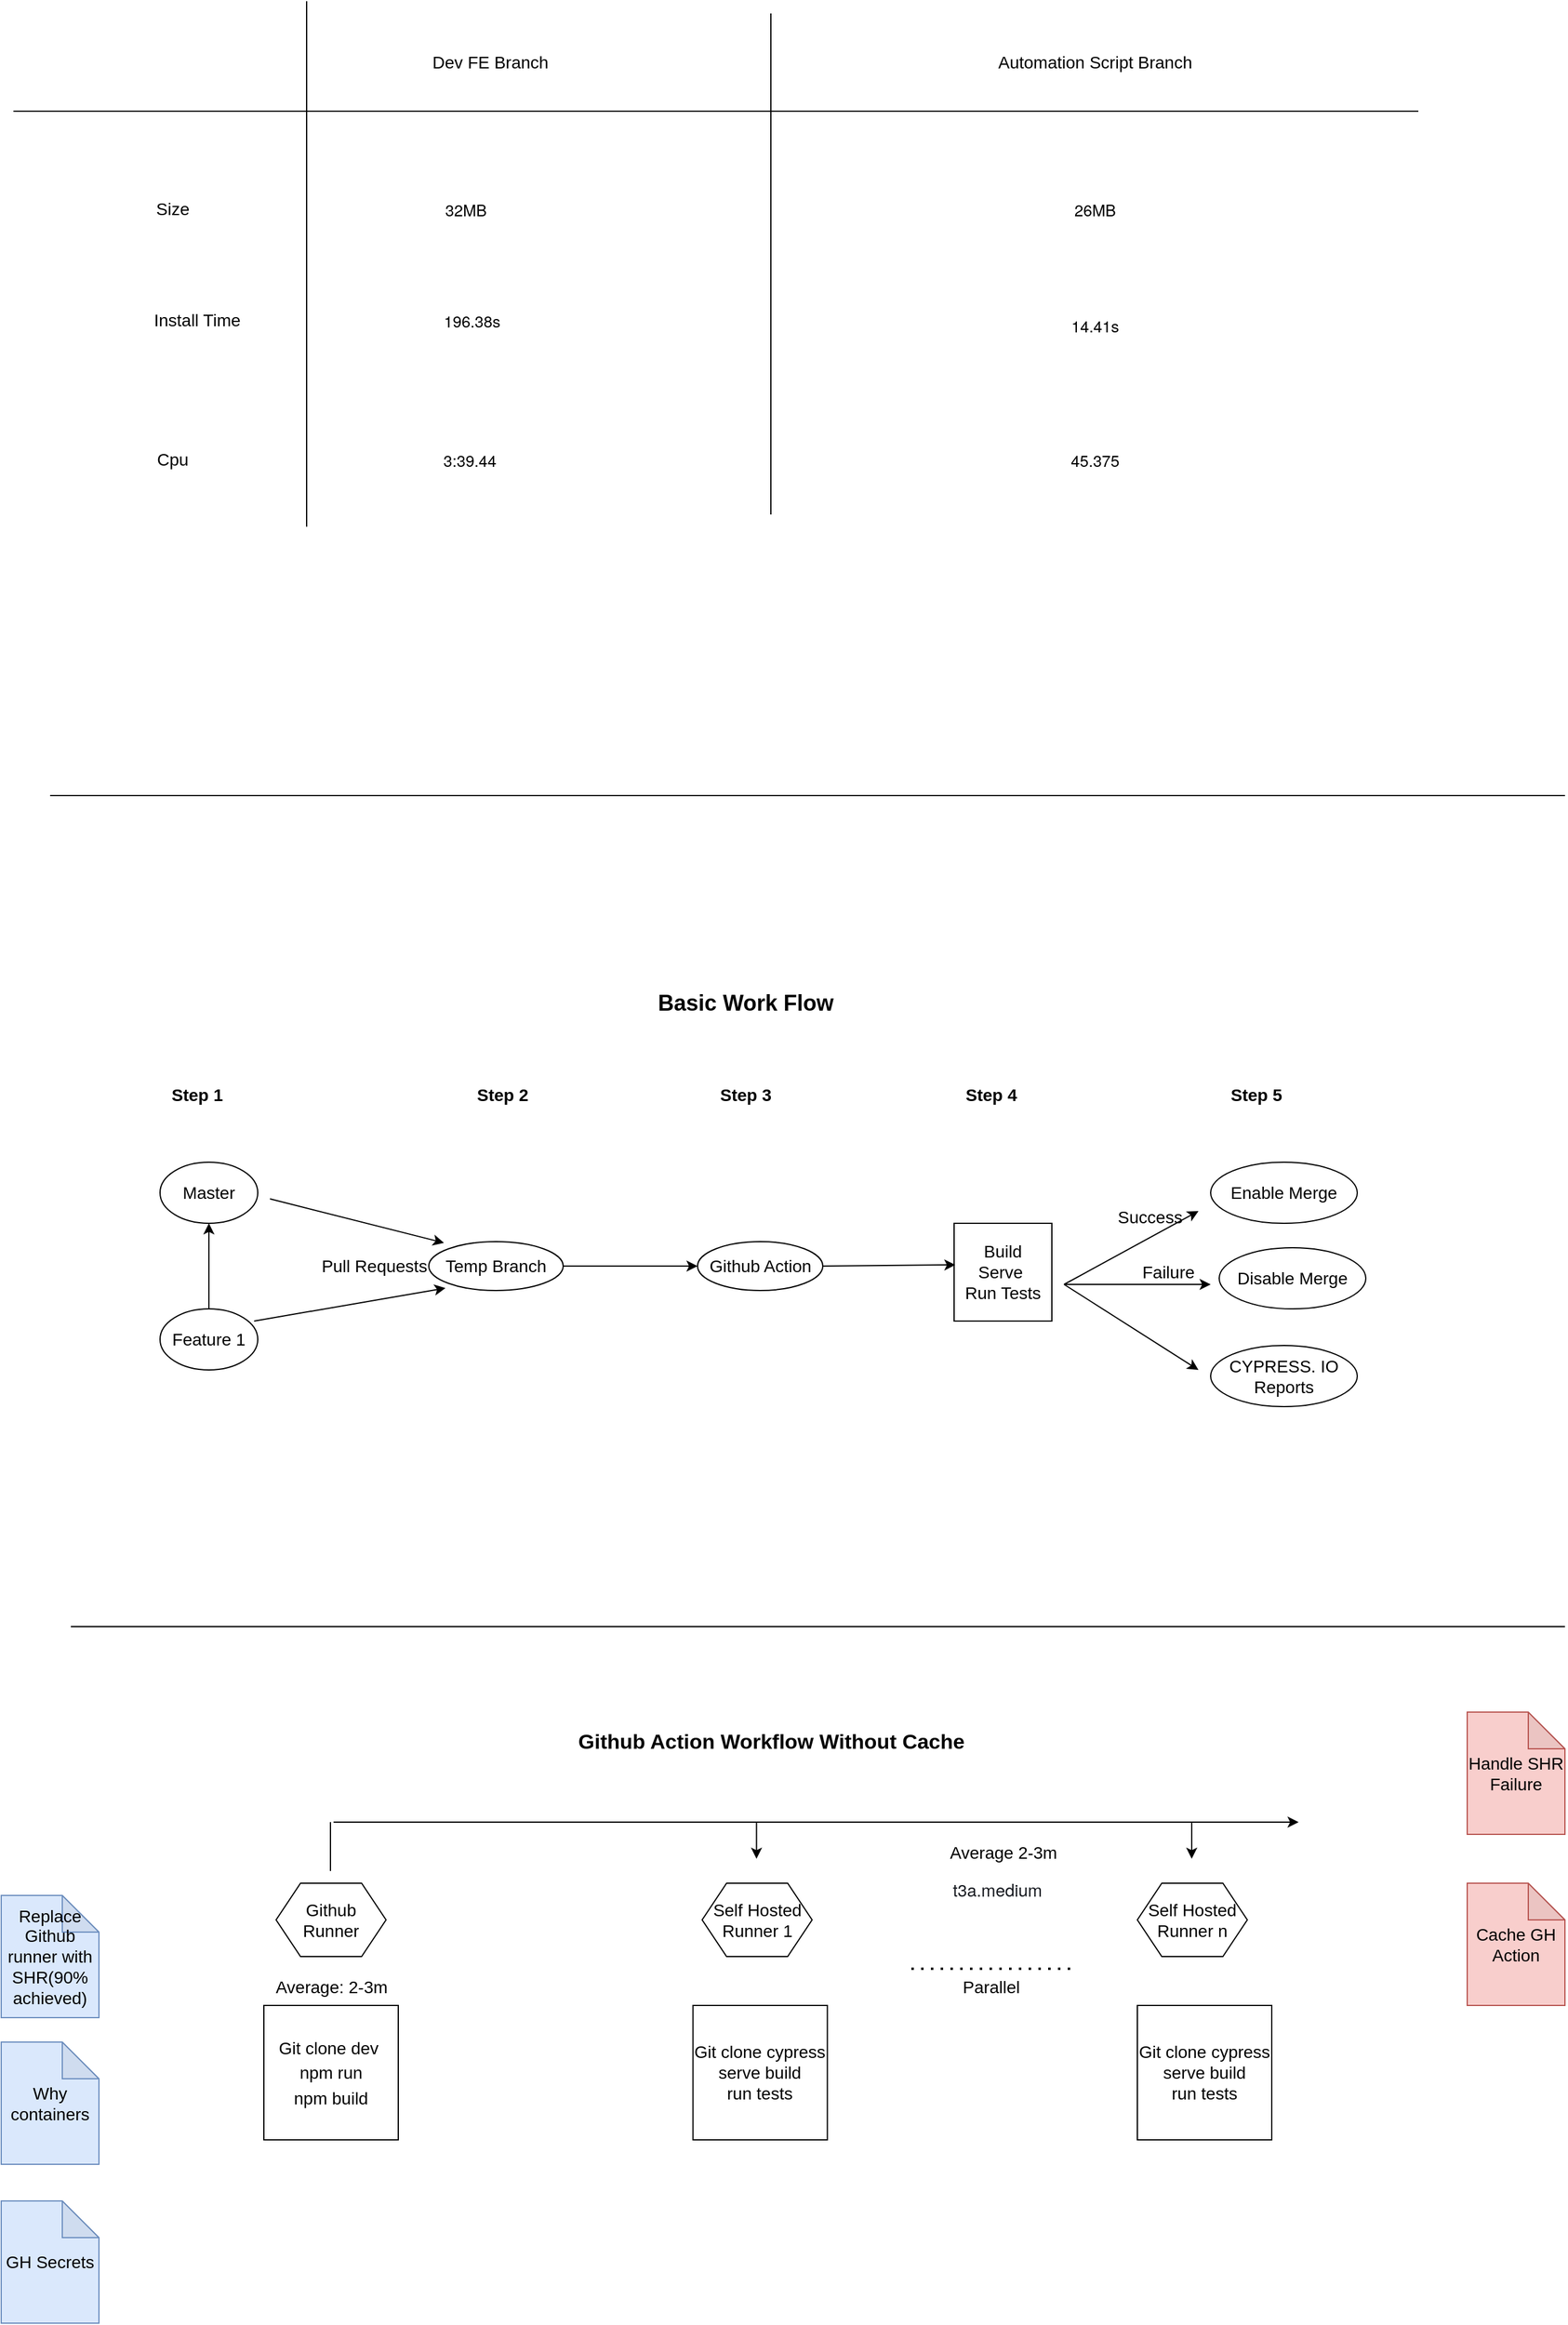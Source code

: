 <mxfile version="20.2.2" type="github">
  <diagram id="m_Tflh8Ao2f0RdNVzHtR" name="Page-1">
    <mxGraphModel dx="2125" dy="1946" grid="1" gridSize="10" guides="1" tooltips="1" connect="1" arrows="1" fold="1" page="1" pageScale="1" pageWidth="827" pageHeight="1169" math="0" shadow="0">
      <root>
        <mxCell id="0" />
        <mxCell id="1" parent="0" />
        <mxCell id="d8Yk6zLjKmQkGUQ2YJQ4-2" value="Master" style="ellipse;whiteSpace=wrap;html=1;strokeWidth=1;fontSize=14;" parent="1" vertex="1">
          <mxGeometry x="-160" y="90" width="80" height="50" as="geometry" />
        </mxCell>
        <mxCell id="d8Yk6zLjKmQkGUQ2YJQ4-84" value="Feature 1" style="ellipse;whiteSpace=wrap;html=1;strokeWidth=1;fontSize=14;" parent="1" vertex="1">
          <mxGeometry x="-160" y="210" width="80" height="50" as="geometry" />
        </mxCell>
        <mxCell id="d8Yk6zLjKmQkGUQ2YJQ4-85" value="" style="endArrow=classic;html=1;rounded=0;entryX=0.5;entryY=1;entryDx=0;entryDy=0;exitX=0.5;exitY=0;exitDx=0;exitDy=0;strokeWidth=1;fontSize=14;" parent="1" source="d8Yk6zLjKmQkGUQ2YJQ4-84" target="d8Yk6zLjKmQkGUQ2YJQ4-2" edge="1">
          <mxGeometry width="50" height="50" relative="1" as="geometry">
            <mxPoint x="40" y="210" as="sourcePoint" />
            <mxPoint x="90" y="160" as="targetPoint" />
          </mxGeometry>
        </mxCell>
        <mxCell id="Vlq9NfbKC4oqX-0nVFV_-2" value="Temp Branch" style="ellipse;whiteSpace=wrap;html=1;strokeWidth=1;fontSize=14;" parent="1" vertex="1">
          <mxGeometry x="60" y="155" width="110" height="40" as="geometry" />
        </mxCell>
        <mxCell id="Vlq9NfbKC4oqX-0nVFV_-8" value="" style="endArrow=classic;html=1;rounded=0;exitX=0.963;exitY=0.2;exitDx=0;exitDy=0;exitPerimeter=0;strokeWidth=1;fontSize=14;entryX=1.033;entryY=1.1;entryDx=0;entryDy=0;entryPerimeter=0;" parent="1" source="d8Yk6zLjKmQkGUQ2YJQ4-84" target="Vlq9NfbKC4oqX-0nVFV_-34" edge="1">
          <mxGeometry width="50" height="50" relative="1" as="geometry">
            <mxPoint x="100" y="250" as="sourcePoint" />
            <mxPoint x="150" y="200" as="targetPoint" />
          </mxGeometry>
        </mxCell>
        <mxCell id="Vlq9NfbKC4oqX-0nVFV_-9" value="" style="endArrow=classic;html=1;rounded=0;strokeWidth=1;fontSize=14;entryX=1.022;entryY=-0.133;entryDx=0;entryDy=0;entryPerimeter=0;" parent="1" target="Vlq9NfbKC4oqX-0nVFV_-34" edge="1">
          <mxGeometry width="50" height="50" relative="1" as="geometry">
            <mxPoint x="-70" y="120" as="sourcePoint" />
            <mxPoint x="70" y="160" as="targetPoint" />
          </mxGeometry>
        </mxCell>
        <mxCell id="Vlq9NfbKC4oqX-0nVFV_-11" value="Step 1" style="text;html=1;align=center;verticalAlign=middle;resizable=0;points=[];autosize=1;strokeColor=none;fillColor=none;strokeWidth=1;fontSize=14;fontStyle=1" parent="1" vertex="1">
          <mxGeometry x="-165" y="20" width="70" height="30" as="geometry" />
        </mxCell>
        <mxCell id="Vlq9NfbKC4oqX-0nVFV_-12" value="Step 2" style="text;html=1;align=center;verticalAlign=middle;resizable=0;points=[];autosize=1;strokeColor=none;fillColor=none;strokeWidth=1;fontSize=14;fontStyle=1" parent="1" vertex="1">
          <mxGeometry x="85" y="20" width="70" height="30" as="geometry" />
        </mxCell>
        <mxCell id="Vlq9NfbKC4oqX-0nVFV_-13" value="Step 3" style="text;html=1;align=center;verticalAlign=middle;resizable=0;points=[];autosize=1;strokeColor=none;fillColor=none;strokeWidth=1;fontSize=14;fontStyle=1" parent="1" vertex="1">
          <mxGeometry x="283.75" y="20" width="70" height="30" as="geometry" />
        </mxCell>
        <mxCell id="Vlq9NfbKC4oqX-0nVFV_-14" value="Github Action" style="ellipse;whiteSpace=wrap;html=1;strokeWidth=1;fontSize=14;" parent="1" vertex="1">
          <mxGeometry x="280" y="155" width="102.5" height="40" as="geometry" />
        </mxCell>
        <mxCell id="Vlq9NfbKC4oqX-0nVFV_-15" value="Step 4" style="text;html=1;align=center;verticalAlign=middle;resizable=0;points=[];autosize=1;strokeColor=none;fillColor=none;strokeWidth=1;fontSize=14;fontStyle=1" parent="1" vertex="1">
          <mxGeometry x="485" y="20" width="70" height="30" as="geometry" />
        </mxCell>
        <mxCell id="Vlq9NfbKC4oqX-0nVFV_-17" value="Build&lt;br style=&quot;font-size: 14px;&quot;&gt;Serve&amp;nbsp;&lt;br style=&quot;font-size: 14px;&quot;&gt;Run Tests" style="whiteSpace=wrap;html=1;aspect=fixed;strokeWidth=1;fontSize=14;" parent="1" vertex="1">
          <mxGeometry x="490" y="140" width="80" height="80" as="geometry" />
        </mxCell>
        <mxCell id="Vlq9NfbKC4oqX-0nVFV_-18" value="" style="endArrow=classic;html=1;rounded=0;exitX=1;exitY=0.5;exitDx=0;exitDy=0;strokeWidth=1;fontSize=14;entryX=0;entryY=0.5;entryDx=0;entryDy=0;" parent="1" source="Vlq9NfbKC4oqX-0nVFV_-2" target="Vlq9NfbKC4oqX-0nVFV_-14" edge="1">
          <mxGeometry width="50" height="50" relative="1" as="geometry">
            <mxPoint x="230" y="230" as="sourcePoint" />
            <mxPoint x="280" y="180" as="targetPoint" />
          </mxGeometry>
        </mxCell>
        <mxCell id="Vlq9NfbKC4oqX-0nVFV_-19" value="" style="endArrow=classic;html=1;rounded=0;exitX=1;exitY=0.5;exitDx=0;exitDy=0;strokeWidth=1;fontSize=14;entryX=0.013;entryY=0.425;entryDx=0;entryDy=0;entryPerimeter=0;" parent="1" source="Vlq9NfbKC4oqX-0nVFV_-14" target="Vlq9NfbKC4oqX-0nVFV_-17" edge="1">
          <mxGeometry width="50" height="50" relative="1" as="geometry">
            <mxPoint x="380" y="174.5" as="sourcePoint" />
            <mxPoint x="490" y="180" as="targetPoint" />
          </mxGeometry>
        </mxCell>
        <mxCell id="Vlq9NfbKC4oqX-0nVFV_-20" value="CYPRESS. IO&lt;br style=&quot;font-size: 14px;&quot;&gt;Reports" style="ellipse;whiteSpace=wrap;html=1;strokeWidth=1;fontSize=14;" parent="1" vertex="1">
          <mxGeometry x="700" y="240" width="120" height="50" as="geometry" />
        </mxCell>
        <mxCell id="Vlq9NfbKC4oqX-0nVFV_-21" value="" style="endArrow=classic;html=1;rounded=0;strokeWidth=1;fontSize=14;" parent="1" edge="1">
          <mxGeometry width="50" height="50" relative="1" as="geometry">
            <mxPoint x="580" y="190" as="sourcePoint" />
            <mxPoint x="690" y="260" as="targetPoint" />
          </mxGeometry>
        </mxCell>
        <mxCell id="Vlq9NfbKC4oqX-0nVFV_-25" value="Step 5" style="text;html=1;align=center;verticalAlign=middle;resizable=0;points=[];autosize=1;strokeColor=none;fillColor=none;strokeWidth=1;fontSize=14;fontStyle=1" parent="1" vertex="1">
          <mxGeometry x="702" y="20" width="70" height="30" as="geometry" />
        </mxCell>
        <mxCell id="Vlq9NfbKC4oqX-0nVFV_-26" value="" style="endArrow=classic;html=1;rounded=0;fontSize=14;strokeWidth=1;" parent="1" edge="1">
          <mxGeometry width="50" height="50" relative="1" as="geometry">
            <mxPoint x="580" y="190" as="sourcePoint" />
            <mxPoint x="690" y="130" as="targetPoint" />
          </mxGeometry>
        </mxCell>
        <mxCell id="Vlq9NfbKC4oqX-0nVFV_-27" value="" style="endArrow=classic;html=1;rounded=0;fontSize=14;strokeWidth=1;" parent="1" edge="1">
          <mxGeometry width="50" height="50" relative="1" as="geometry">
            <mxPoint x="580" y="190" as="sourcePoint" />
            <mxPoint x="700" y="190" as="targetPoint" />
          </mxGeometry>
        </mxCell>
        <mxCell id="Vlq9NfbKC4oqX-0nVFV_-28" value="Disable Merge" style="ellipse;whiteSpace=wrap;html=1;fontSize=14;strokeWidth=1;" parent="1" vertex="1">
          <mxGeometry x="707" y="160" width="120" height="50" as="geometry" />
        </mxCell>
        <mxCell id="Vlq9NfbKC4oqX-0nVFV_-29" value="Enable Merge" style="ellipse;whiteSpace=wrap;html=1;fontSize=14;strokeWidth=1;" parent="1" vertex="1">
          <mxGeometry x="700" y="90" width="120" height="50" as="geometry" />
        </mxCell>
        <mxCell id="Vlq9NfbKC4oqX-0nVFV_-30" value="Success" style="text;html=1;align=center;verticalAlign=middle;resizable=0;points=[];autosize=1;strokeColor=none;fillColor=none;fontSize=14;" parent="1" vertex="1">
          <mxGeometry x="610" y="120" width="80" height="30" as="geometry" />
        </mxCell>
        <mxCell id="Vlq9NfbKC4oqX-0nVFV_-33" value="Failure" style="text;html=1;align=center;verticalAlign=middle;resizable=0;points=[];autosize=1;strokeColor=none;fillColor=none;fontSize=14;" parent="1" vertex="1">
          <mxGeometry x="630" y="165" width="70" height="30" as="geometry" />
        </mxCell>
        <mxCell id="Vlq9NfbKC4oqX-0nVFV_-34" value="Pull Requests" style="text;html=1;align=center;verticalAlign=middle;resizable=0;points=[];autosize=1;strokeColor=none;fillColor=none;fontSize=14;" parent="1" vertex="1">
          <mxGeometry x="-40" y="160" width="110" height="30" as="geometry" />
        </mxCell>
        <mxCell id="v17LmuciCPTBjiHLeLRQ-1" value="" style="endArrow=none;html=1;rounded=0;fontSize=14;strokeWidth=1;" parent="1" edge="1">
          <mxGeometry width="50" height="50" relative="1" as="geometry">
            <mxPoint x="-233" y="470" as="sourcePoint" />
            <mxPoint x="990" y="470" as="targetPoint" />
          </mxGeometry>
        </mxCell>
        <mxCell id="v17LmuciCPTBjiHLeLRQ-2" value="Github Runner" style="shape=hexagon;perimeter=hexagonPerimeter2;whiteSpace=wrap;html=1;fixedSize=1;fontSize=14;strokeWidth=1;" parent="1" vertex="1">
          <mxGeometry x="-65" y="680" width="90" height="60" as="geometry" />
        </mxCell>
        <mxCell id="v17LmuciCPTBjiHLeLRQ-3" value="Self Hosted Runner 1" style="shape=hexagon;perimeter=hexagonPerimeter2;whiteSpace=wrap;html=1;fixedSize=1;fontSize=14;strokeWidth=1;" parent="1" vertex="1">
          <mxGeometry x="283.75" y="680" width="90" height="60" as="geometry" />
        </mxCell>
        <mxCell id="v17LmuciCPTBjiHLeLRQ-5" value="Basic Work Flow" style="text;html=1;align=center;verticalAlign=middle;resizable=0;points=[];autosize=1;strokeColor=none;fillColor=none;fontSize=18;fontStyle=1" parent="1" vertex="1">
          <mxGeometry x="233.75" y="-60" width="170" height="40" as="geometry" />
        </mxCell>
        <mxCell id="v17LmuciCPTBjiHLeLRQ-8" value="Github Action Workflow Without Cache" style="text;html=1;align=center;verticalAlign=middle;resizable=0;points=[];autosize=1;strokeColor=none;fillColor=none;fontSize=17;fontStyle=1" parent="1" vertex="1">
          <mxGeometry x="170" y="550" width="340" height="30" as="geometry" />
        </mxCell>
        <mxCell id="v17LmuciCPTBjiHLeLRQ-10" value="&lt;font style=&quot;font-size: 14px;&quot;&gt;Git clone dev&amp;nbsp;&lt;br&gt;npm run&lt;br&gt;npm build&lt;/font&gt;" style="whiteSpace=wrap;html=1;aspect=fixed;fontSize=17;strokeWidth=1;" parent="1" vertex="1">
          <mxGeometry x="-75" y="780" width="110" height="110" as="geometry" />
        </mxCell>
        <mxCell id="v17LmuciCPTBjiHLeLRQ-12" value="Git clone cypress&lt;br&gt;serve build&lt;br&gt;run tests" style="whiteSpace=wrap;html=1;aspect=fixed;fontSize=14;strokeWidth=1;" parent="1" vertex="1">
          <mxGeometry x="276.25" y="780" width="110" height="110" as="geometry" />
        </mxCell>
        <mxCell id="v17LmuciCPTBjiHLeLRQ-14" value="Average: 2-3m" style="text;html=1;align=center;verticalAlign=middle;resizable=0;points=[];autosize=1;strokeColor=none;fillColor=none;fontSize=14;" parent="1" vertex="1">
          <mxGeometry x="-80" y="750" width="120" height="30" as="geometry" />
        </mxCell>
        <mxCell id="v17LmuciCPTBjiHLeLRQ-15" value="Average 2-3m" style="text;html=1;align=center;verticalAlign=middle;resizable=0;points=[];autosize=1;strokeColor=none;fillColor=none;fontSize=14;" parent="1" vertex="1">
          <mxGeometry x="475" y="640" width="110" height="30" as="geometry" />
        </mxCell>
        <mxCell id="v17LmuciCPTBjiHLeLRQ-19" value="" style="endArrow=classic;html=1;rounded=0;fontSize=14;strokeWidth=1;" parent="1" edge="1">
          <mxGeometry width="50" height="50" relative="1" as="geometry">
            <mxPoint x="-18" y="630" as="sourcePoint" />
            <mxPoint x="772" y="630" as="targetPoint" />
          </mxGeometry>
        </mxCell>
        <mxCell id="v17LmuciCPTBjiHLeLRQ-20" value="" style="endArrow=classic;html=1;rounded=0;fontSize=14;strokeWidth=1;" parent="1" edge="1">
          <mxGeometry width="50" height="50" relative="1" as="geometry">
            <mxPoint x="328.25" y="630" as="sourcePoint" />
            <mxPoint x="328.25" y="660" as="targetPoint" />
          </mxGeometry>
        </mxCell>
        <mxCell id="v17LmuciCPTBjiHLeLRQ-21" value="" style="endArrow=classic;html=1;rounded=0;fontSize=14;strokeWidth=1;" parent="1" edge="1">
          <mxGeometry width="50" height="50" relative="1" as="geometry">
            <mxPoint x="684.5" y="630" as="sourcePoint" />
            <mxPoint x="684.5" y="660" as="targetPoint" />
          </mxGeometry>
        </mxCell>
        <mxCell id="v17LmuciCPTBjiHLeLRQ-22" value="Self Hosted Runner n" style="shape=hexagon;perimeter=hexagonPerimeter2;whiteSpace=wrap;html=1;fixedSize=1;fontSize=14;strokeWidth=1;" parent="1" vertex="1">
          <mxGeometry x="640" y="680" width="90" height="60" as="geometry" />
        </mxCell>
        <mxCell id="v17LmuciCPTBjiHLeLRQ-23" value="Git clone cypress&lt;br&gt;serve build&lt;br&gt;run tests" style="whiteSpace=wrap;html=1;aspect=fixed;fontSize=14;strokeWidth=1;" parent="1" vertex="1">
          <mxGeometry x="640" y="780" width="110" height="110" as="geometry" />
        </mxCell>
        <mxCell id="v17LmuciCPTBjiHLeLRQ-25" value="" style="endArrow=none;html=1;rounded=0;fontSize=14;strokeWidth=1;" parent="1" edge="1">
          <mxGeometry width="50" height="50" relative="1" as="geometry">
            <mxPoint x="-20.5" y="670" as="sourcePoint" />
            <mxPoint x="-20.5" y="630" as="targetPoint" />
          </mxGeometry>
        </mxCell>
        <mxCell id="v17LmuciCPTBjiHLeLRQ-28" value="" style="endArrow=none;dashed=1;html=1;dashPattern=1 3;strokeWidth=2;rounded=0;fontSize=17;labelBorderColor=none;spacingTop=5;spacing=9;spacingLeft=5;spacingBottom=4;spacingRight=4;" parent="1" edge="1">
          <mxGeometry width="50" height="50" relative="1" as="geometry">
            <mxPoint x="455" y="750" as="sourcePoint" />
            <mxPoint x="585" y="750" as="targetPoint" />
          </mxGeometry>
        </mxCell>
        <mxCell id="lLSwdXCeHl5zX-tJFXnn-2" value="&lt;font style=&quot;font-size: 14px;&quot;&gt;Parallel&lt;/font&gt;" style="text;html=1;align=center;verticalAlign=middle;resizable=0;points=[];autosize=1;strokeColor=none;fillColor=none;" vertex="1" parent="1">
          <mxGeometry x="485" y="750" width="70" height="30" as="geometry" />
        </mxCell>
        <mxCell id="lLSwdXCeHl5zX-tJFXnn-3" value="&lt;span style=&quot;color: rgb(22, 25, 31); font-family: &amp;quot;Amazon Ember&amp;quot;, &amp;quot;Helvetica Neue&amp;quot;, Roboto, Arial, sans-serif; text-align: left; background-color: rgb(255, 255, 255);&quot;&gt;t3a.medium&lt;/span&gt;" style="text;html=1;align=center;verticalAlign=middle;resizable=0;points=[];autosize=1;strokeColor=none;fillColor=none;fontSize=14;" vertex="1" parent="1">
          <mxGeometry x="475" y="670" width="100" height="30" as="geometry" />
        </mxCell>
        <mxCell id="lLSwdXCeHl5zX-tJFXnn-4" value="Replace Github runner with SHR(90% achieved)" style="shape=note;whiteSpace=wrap;html=1;backgroundOutline=1;darkOpacity=0.05;fontSize=14;fillColor=#dae8fc;strokeColor=#6c8ebf;" vertex="1" parent="1">
          <mxGeometry x="-290" y="690" width="80" height="100" as="geometry" />
        </mxCell>
        <mxCell id="lLSwdXCeHl5zX-tJFXnn-5" value="Handle SHR Failure" style="shape=note;whiteSpace=wrap;html=1;backgroundOutline=1;darkOpacity=0.05;fontSize=14;fillColor=#f8cecc;strokeColor=#b85450;" vertex="1" parent="1">
          <mxGeometry x="910" y="540" width="80" height="100" as="geometry" />
        </mxCell>
        <mxCell id="lLSwdXCeHl5zX-tJFXnn-6" value="Cache GH Action" style="shape=note;whiteSpace=wrap;html=1;backgroundOutline=1;darkOpacity=0.05;fontSize=14;fillColor=#f8cecc;strokeColor=#b85450;" vertex="1" parent="1">
          <mxGeometry x="910" y="680" width="80" height="100" as="geometry" />
        </mxCell>
        <mxCell id="lLSwdXCeHl5zX-tJFXnn-7" value="Why containers" style="shape=note;whiteSpace=wrap;html=1;backgroundOutline=1;darkOpacity=0.05;fontSize=14;fillColor=#dae8fc;strokeColor=#6c8ebf;" vertex="1" parent="1">
          <mxGeometry x="-290" y="810" width="80" height="100" as="geometry" />
        </mxCell>
        <mxCell id="lLSwdXCeHl5zX-tJFXnn-8" value="GH Secrets" style="shape=note;whiteSpace=wrap;html=1;backgroundOutline=1;darkOpacity=0.05;fontSize=14;fillColor=#dae8fc;strokeColor=#6c8ebf;" vertex="1" parent="1">
          <mxGeometry x="-290" y="940" width="80" height="100" as="geometry" />
        </mxCell>
        <mxCell id="lLSwdXCeHl5zX-tJFXnn-9" value="" style="endArrow=none;html=1;rounded=0;fontSize=14;" edge="1" parent="1">
          <mxGeometry width="50" height="50" relative="1" as="geometry">
            <mxPoint x="-250" y="-210" as="sourcePoint" />
            <mxPoint x="990" y="-210" as="targetPoint" />
            <Array as="points">
              <mxPoint x="180" y="-210" />
            </Array>
          </mxGeometry>
        </mxCell>
        <mxCell id="lLSwdXCeHl5zX-tJFXnn-15" value="Size" style="text;html=1;align=center;verticalAlign=middle;resizable=0;points=[];autosize=1;strokeColor=none;fillColor=none;fontSize=14;" vertex="1" parent="1">
          <mxGeometry x="-175" y="-705" width="50" height="30" as="geometry" />
        </mxCell>
        <mxCell id="lLSwdXCeHl5zX-tJFXnn-16" value="Install Time" style="text;html=1;align=center;verticalAlign=middle;resizable=0;points=[];autosize=1;strokeColor=none;fillColor=none;fontSize=14;" vertex="1" parent="1">
          <mxGeometry x="-175" y="-614" width="90" height="30" as="geometry" />
        </mxCell>
        <mxCell id="lLSwdXCeHl5zX-tJFXnn-17" value="Cpu" style="text;html=1;align=center;verticalAlign=middle;resizable=0;points=[];autosize=1;strokeColor=none;fillColor=none;fontSize=14;" vertex="1" parent="1">
          <mxGeometry x="-175" y="-500" width="50" height="30" as="geometry" />
        </mxCell>
        <mxCell id="lLSwdXCeHl5zX-tJFXnn-18" value="&lt;p style=&quot;margin: 0px; font-variant-numeric: normal; font-variant-east-asian: normal; font-stretch: normal; font-size: 13px; line-height: normal; font-family: &amp;quot;Helvetica Neue&amp;quot;; text-align: start;&quot; class=&quot;p1&quot;&gt;196.38s&lt;/p&gt;" style="text;html=1;align=center;verticalAlign=middle;resizable=0;points=[];autosize=1;strokeColor=none;fillColor=none;fontSize=14;" vertex="1" parent="1">
          <mxGeometry x="60" y="-614" width="70" height="30" as="geometry" />
        </mxCell>
        <mxCell id="lLSwdXCeHl5zX-tJFXnn-19" value="&lt;p style=&quot;margin: 0px; font-variant-numeric: normal; font-variant-east-asian: normal; font-stretch: normal; font-size: 13px; line-height: normal; font-family: &amp;quot;Helvetica Neue&amp;quot;; text-align: start;&quot; class=&quot;p1&quot;&gt;14.41s&lt;/p&gt;" style="text;html=1;align=center;verticalAlign=middle;resizable=0;points=[];autosize=1;strokeColor=none;fillColor=none;fontSize=14;" vertex="1" parent="1">
          <mxGeometry x="575" y="-610" width="60" height="30" as="geometry" />
        </mxCell>
        <mxCell id="lLSwdXCeHl5zX-tJFXnn-20" value="&lt;p style=&quot;margin: 0px; font-variant-numeric: normal; font-variant-east-asian: normal; font-stretch: normal; font-size: 13px; line-height: normal; font-family: &amp;quot;Helvetica Neue&amp;quot;; text-align: start;&quot; class=&quot;p1&quot;&gt;3:39.44&lt;span class=&quot;Apple-converted-space&quot;&gt;&amp;nbsp;&lt;/span&gt;&lt;/p&gt;" style="text;html=1;align=center;verticalAlign=middle;resizable=0;points=[];autosize=1;strokeColor=none;fillColor=none;fontSize=14;" vertex="1" parent="1">
          <mxGeometry x="60" y="-500" width="70" height="30" as="geometry" />
        </mxCell>
        <mxCell id="lLSwdXCeHl5zX-tJFXnn-21" value="&lt;p style=&quot;margin: 0px; font-variant-numeric: normal; font-variant-east-asian: normal; font-stretch: normal; font-size: 13px; line-height: normal; font-family: &amp;quot;Helvetica Neue&amp;quot;; text-align: start;&quot; class=&quot;p1&quot;&gt;45.375&lt;/p&gt;" style="text;html=1;align=center;verticalAlign=middle;resizable=0;points=[];autosize=1;strokeColor=none;fillColor=none;fontSize=14;" vertex="1" parent="1">
          <mxGeometry x="575" y="-500" width="60" height="30" as="geometry" />
        </mxCell>
        <mxCell id="lLSwdXCeHl5zX-tJFXnn-22" value="&lt;p style=&quot;margin: 0px; font-variant-numeric: normal; font-variant-east-asian: normal; font-stretch: normal; font-size: 13px; line-height: normal; font-family: &amp;quot;Helvetica Neue&amp;quot;; text-align: start;&quot; class=&quot;p1&quot;&gt;32MB&lt;/p&gt;" style="text;html=1;align=center;verticalAlign=middle;resizable=0;points=[];autosize=1;strokeColor=none;fillColor=none;fontSize=14;" vertex="1" parent="1">
          <mxGeometry x="60" y="-705" width="60" height="30" as="geometry" />
        </mxCell>
        <mxCell id="lLSwdXCeHl5zX-tJFXnn-24" value="&lt;p style=&quot;margin: 0px; font-variant-numeric: normal; font-variant-east-asian: normal; font-stretch: normal; font-size: 13px; line-height: normal; font-family: &amp;quot;Helvetica Neue&amp;quot;; text-align: start;&quot; class=&quot;p1&quot;&gt;26MB&lt;/p&gt;" style="text;html=1;align=center;verticalAlign=middle;resizable=0;points=[];autosize=1;strokeColor=none;fillColor=none;fontSize=14;" vertex="1" parent="1">
          <mxGeometry x="575" y="-705" width="60" height="30" as="geometry" />
        </mxCell>
        <mxCell id="lLSwdXCeHl5zX-tJFXnn-25" value="" style="endArrow=none;html=1;rounded=0;fontSize=14;" edge="1" parent="1">
          <mxGeometry width="50" height="50" relative="1" as="geometry">
            <mxPoint x="-40" y="-430" as="sourcePoint" />
            <mxPoint x="-40" y="-860" as="targetPoint" />
          </mxGeometry>
        </mxCell>
        <mxCell id="lLSwdXCeHl5zX-tJFXnn-26" value="" style="endArrow=none;html=1;rounded=0;fontSize=14;" edge="1" parent="1">
          <mxGeometry width="50" height="50" relative="1" as="geometry">
            <mxPoint x="340" y="-440" as="sourcePoint" />
            <mxPoint x="340" y="-850" as="targetPoint" />
          </mxGeometry>
        </mxCell>
        <mxCell id="lLSwdXCeHl5zX-tJFXnn-27" value="&lt;span style=&quot;&quot;&gt;Automation Script Branch&lt;/span&gt;" style="text;html=1;align=center;verticalAlign=middle;resizable=0;points=[];autosize=1;strokeColor=none;fillColor=none;fontSize=14;" vertex="1" parent="1">
          <mxGeometry x="515" y="-825" width="180" height="30" as="geometry" />
        </mxCell>
        <mxCell id="lLSwdXCeHl5zX-tJFXnn-28" value="&lt;span style=&quot;&quot;&gt;Dev FE Branch&lt;/span&gt;" style="text;html=1;align=center;verticalAlign=middle;resizable=0;points=[];autosize=1;strokeColor=none;fillColor=none;fontSize=14;" vertex="1" parent="1">
          <mxGeometry x="50" y="-825" width="120" height="30" as="geometry" />
        </mxCell>
        <mxCell id="lLSwdXCeHl5zX-tJFXnn-29" value="" style="endArrow=none;html=1;rounded=0;fontSize=14;" edge="1" parent="1">
          <mxGeometry width="50" height="50" relative="1" as="geometry">
            <mxPoint x="-280" y="-770" as="sourcePoint" />
            <mxPoint x="870" y="-770" as="targetPoint" />
          </mxGeometry>
        </mxCell>
      </root>
    </mxGraphModel>
  </diagram>
</mxfile>
